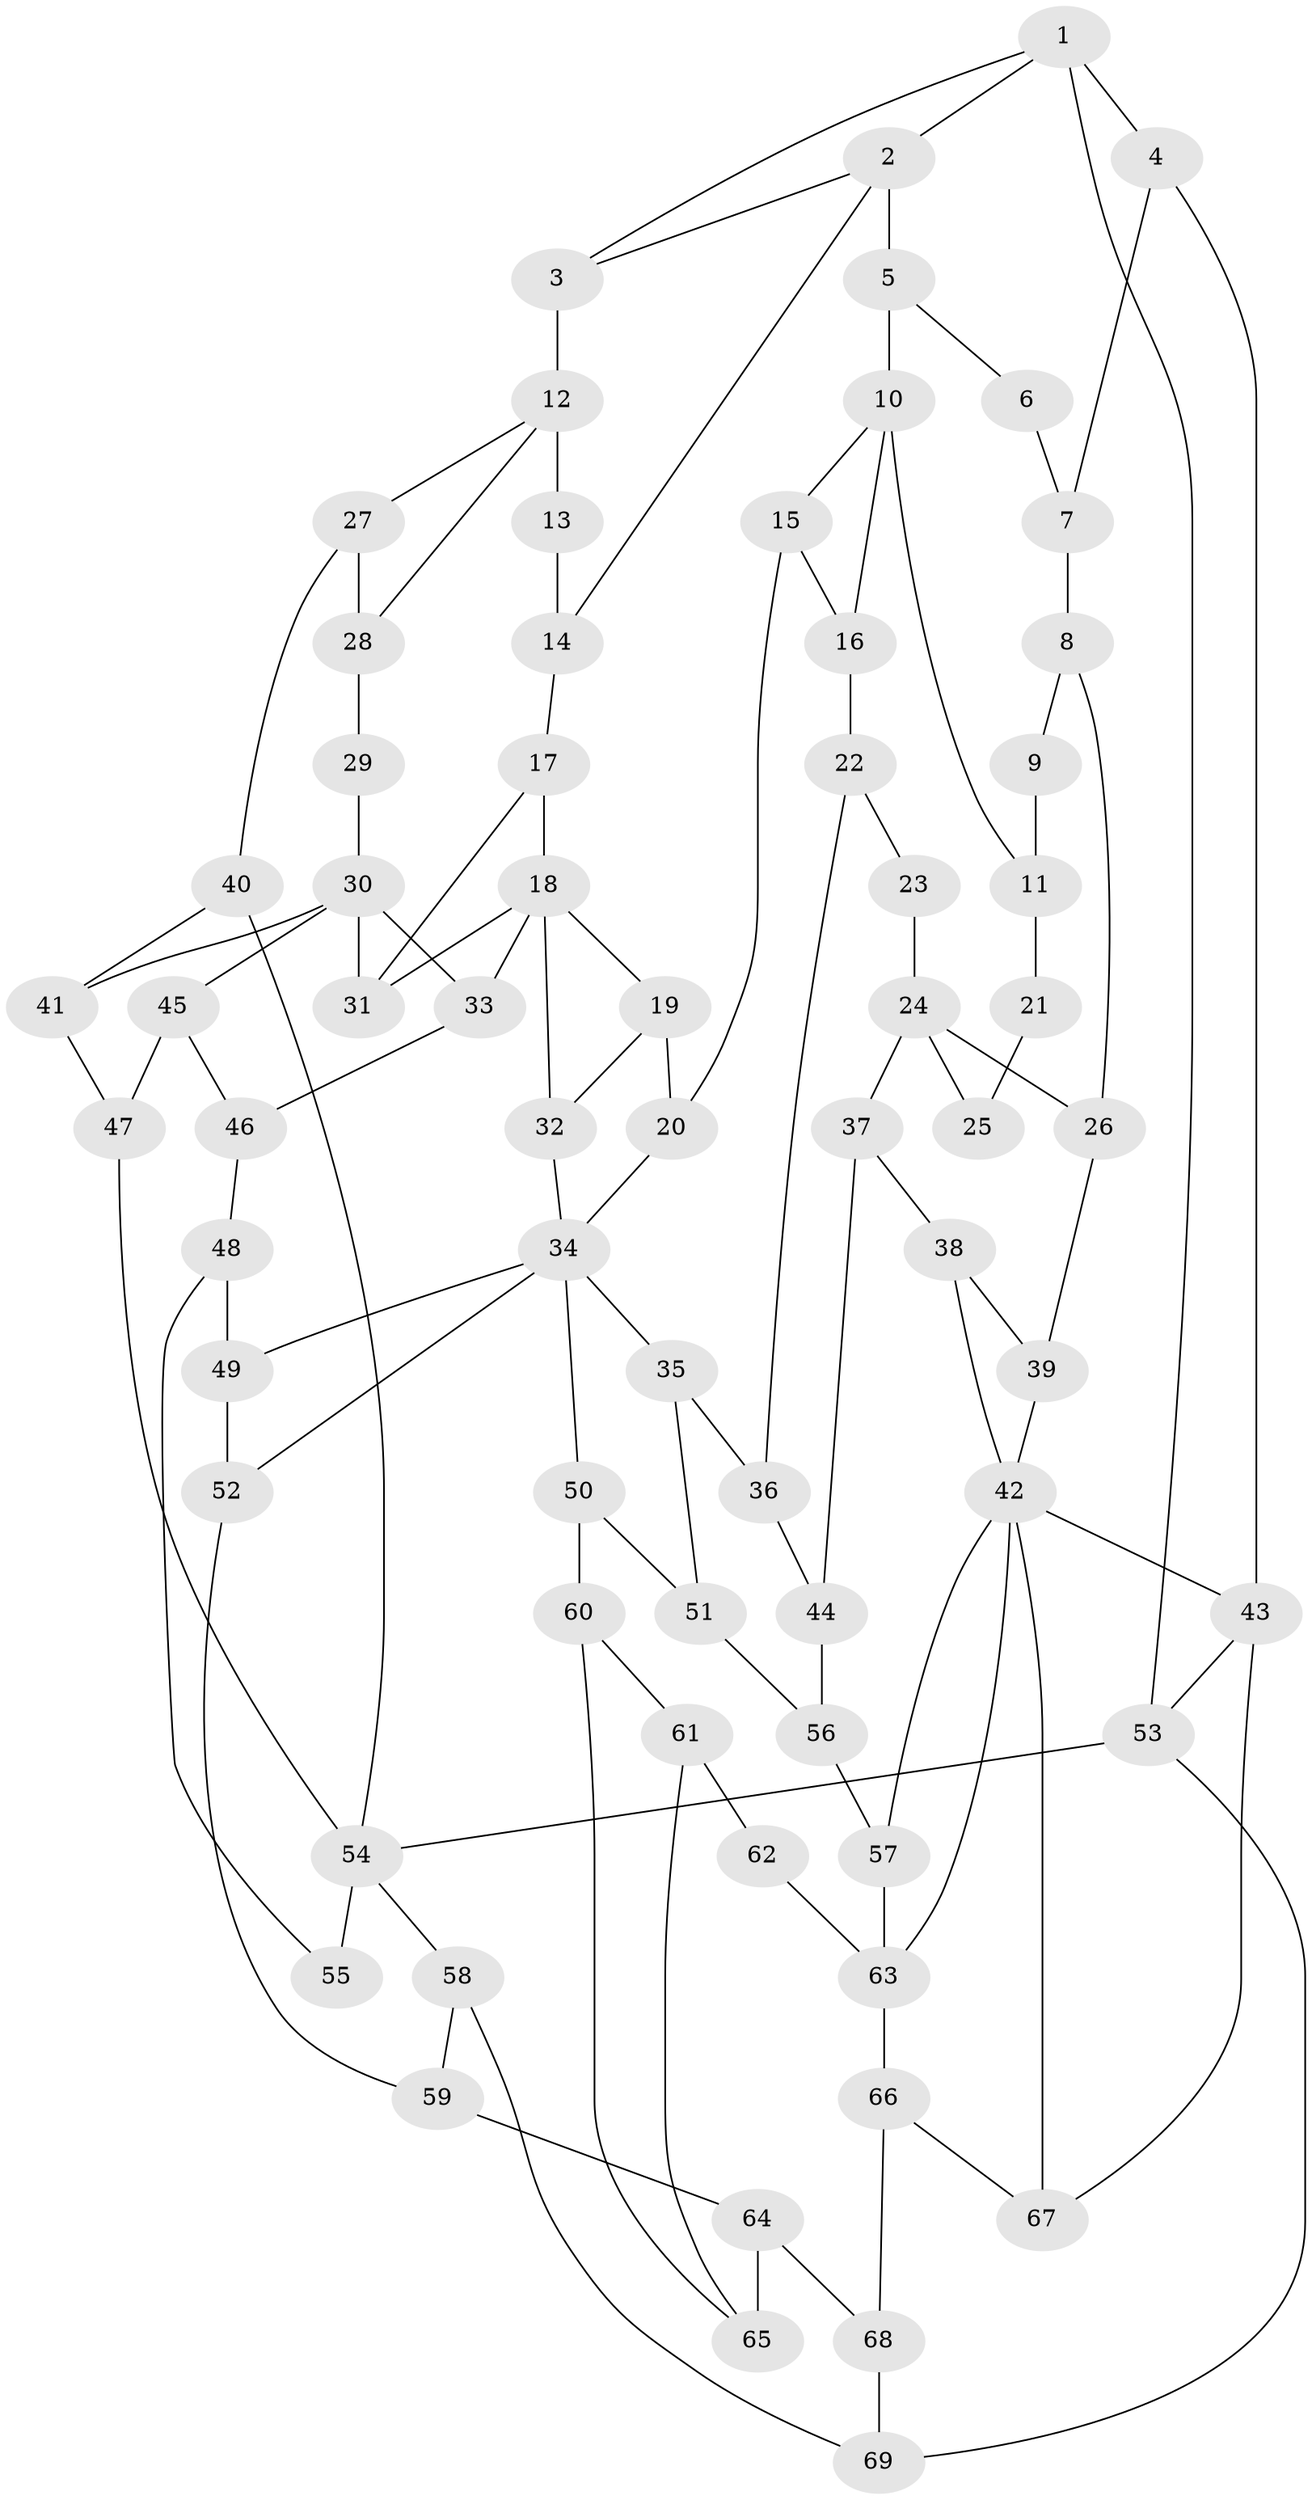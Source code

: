 // original degree distribution, {3: 0.02631578947368421, 4: 0.2543859649122807, 6: 0.2543859649122807, 5: 0.4649122807017544}
// Generated by graph-tools (version 1.1) at 2025/54/03/04/25 22:54:38]
// undirected, 69 vertices, 109 edges
graph export_dot {
  node [color=gray90,style=filled];
  1;
  2;
  3;
  4;
  5;
  6;
  7;
  8;
  9;
  10;
  11;
  12;
  13;
  14;
  15;
  16;
  17;
  18;
  19;
  20;
  21;
  22;
  23;
  24;
  25;
  26;
  27;
  28;
  29;
  30;
  31;
  32;
  33;
  34;
  35;
  36;
  37;
  38;
  39;
  40;
  41;
  42;
  43;
  44;
  45;
  46;
  47;
  48;
  49;
  50;
  51;
  52;
  53;
  54;
  55;
  56;
  57;
  58;
  59;
  60;
  61;
  62;
  63;
  64;
  65;
  66;
  67;
  68;
  69;
  1 -- 2 [weight=1.0];
  1 -- 3 [weight=1.0];
  1 -- 4 [weight=2.0];
  1 -- 53 [weight=1.0];
  2 -- 3 [weight=1.0];
  2 -- 5 [weight=2.0];
  2 -- 14 [weight=1.0];
  3 -- 12 [weight=2.0];
  4 -- 7 [weight=1.0];
  4 -- 43 [weight=1.0];
  5 -- 6 [weight=1.0];
  5 -- 10 [weight=2.0];
  6 -- 7 [weight=1.0];
  7 -- 8 [weight=1.0];
  8 -- 9 [weight=1.0];
  8 -- 26 [weight=1.0];
  9 -- 11 [weight=2.0];
  10 -- 11 [weight=2.0];
  10 -- 15 [weight=1.0];
  10 -- 16 [weight=1.0];
  11 -- 21 [weight=2.0];
  12 -- 13 [weight=2.0];
  12 -- 27 [weight=1.0];
  12 -- 28 [weight=1.0];
  13 -- 14 [weight=1.0];
  14 -- 17 [weight=1.0];
  15 -- 16 [weight=1.0];
  15 -- 20 [weight=1.0];
  16 -- 22 [weight=1.0];
  17 -- 18 [weight=1.0];
  17 -- 31 [weight=1.0];
  18 -- 19 [weight=1.0];
  18 -- 31 [weight=1.0];
  18 -- 32 [weight=1.0];
  18 -- 33 [weight=2.0];
  19 -- 20 [weight=1.0];
  19 -- 32 [weight=1.0];
  20 -- 34 [weight=1.0];
  21 -- 25 [weight=1.0];
  22 -- 23 [weight=1.0];
  22 -- 36 [weight=1.0];
  23 -- 24 [weight=2.0];
  24 -- 25 [weight=2.0];
  24 -- 26 [weight=1.0];
  24 -- 37 [weight=1.0];
  26 -- 39 [weight=1.0];
  27 -- 28 [weight=1.0];
  27 -- 40 [weight=1.0];
  28 -- 29 [weight=1.0];
  29 -- 30 [weight=2.0];
  30 -- 31 [weight=1.0];
  30 -- 33 [weight=1.0];
  30 -- 41 [weight=1.0];
  30 -- 45 [weight=1.0];
  32 -- 34 [weight=1.0];
  33 -- 46 [weight=1.0];
  34 -- 35 [weight=1.0];
  34 -- 49 [weight=1.0];
  34 -- 50 [weight=1.0];
  34 -- 52 [weight=1.0];
  35 -- 36 [weight=1.0];
  35 -- 51 [weight=1.0];
  36 -- 44 [weight=1.0];
  37 -- 38 [weight=1.0];
  37 -- 44 [weight=1.0];
  38 -- 39 [weight=1.0];
  38 -- 42 [weight=1.0];
  39 -- 42 [weight=1.0];
  40 -- 41 [weight=1.0];
  40 -- 54 [weight=1.0];
  41 -- 47 [weight=1.0];
  42 -- 43 [weight=1.0];
  42 -- 57 [weight=1.0];
  42 -- 63 [weight=1.0];
  42 -- 67 [weight=1.0];
  43 -- 53 [weight=1.0];
  43 -- 67 [weight=1.0];
  44 -- 56 [weight=1.0];
  45 -- 46 [weight=1.0];
  45 -- 47 [weight=1.0];
  46 -- 48 [weight=1.0];
  47 -- 54 [weight=1.0];
  48 -- 49 [weight=1.0];
  48 -- 55 [weight=1.0];
  49 -- 52 [weight=1.0];
  50 -- 51 [weight=1.0];
  50 -- 60 [weight=1.0];
  51 -- 56 [weight=1.0];
  52 -- 59 [weight=1.0];
  53 -- 54 [weight=1.0];
  53 -- 69 [weight=1.0];
  54 -- 55 [weight=2.0];
  54 -- 58 [weight=1.0];
  56 -- 57 [weight=1.0];
  57 -- 63 [weight=2.0];
  58 -- 59 [weight=1.0];
  58 -- 69 [weight=1.0];
  59 -- 64 [weight=1.0];
  60 -- 61 [weight=1.0];
  60 -- 65 [weight=1.0];
  61 -- 62 [weight=1.0];
  61 -- 65 [weight=1.0];
  62 -- 63 [weight=2.0];
  63 -- 66 [weight=1.0];
  64 -- 65 [weight=4.0];
  64 -- 68 [weight=1.0];
  66 -- 67 [weight=1.0];
  66 -- 68 [weight=1.0];
  68 -- 69 [weight=1.0];
}
